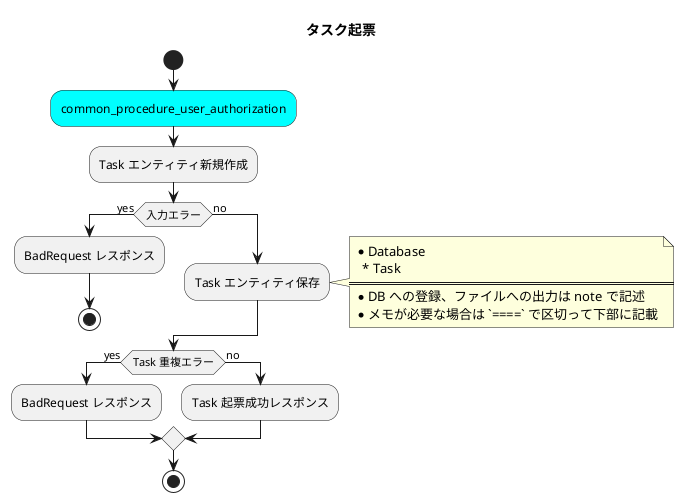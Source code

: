 @startuml

' see: https://plantuml.com/ja-dark/activity-diagram-beta
'
' ## Rules
'
' 1. 不明なエラー発生時の Internal Error はアプリケーションロジックとは直接関係ない者であるため省略して記載
'     - 検査例外は必ず記載
'
' 2. DB 等の外部リソースへのアクセスは note で記述
'
'     note right
'         * output: File
'         * name: task.csv
'         * format: csv
'         ====
'         * 追加情報
'     end note
'
'     note right
'         * input: Database
'         * name: task
'         ====
'         * 追加情報
'     end note
'
' 3. 共通処理
'     - 次のフォーマットで記載
'         - #cyan:[procedure_name];
'     - `procedure_name` は、拡張子なしのファイル名

title タスク起票

start

#cyan:common_procedure_user_authorization;
:Task エンティティ新規作成;

if (入力エラー) then (yes)
  :BadRequest レスポンス;
  stop
else (no)
  :Task エンティティ保存;
  note right
    * Database
      * Task
    ====
    * DB への登録、ファイルへの出力は note で記述
    * メモが必要な場合は `====` で区切って下部に記載
  end note
endif

if (Task 重複エラー) then (yes)
  :BadRequest レスポンス;
else (no)
  :Task 起票成功レスポンス;
endif

stop

@enduml
